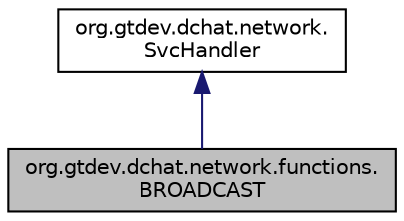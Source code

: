 digraph "org.gtdev.dchat.network.functions.BROADCAST"
{
  edge [fontname="Helvetica",fontsize="10",labelfontname="Helvetica",labelfontsize="10"];
  node [fontname="Helvetica",fontsize="10",shape=record];
  Node0 [label="org.gtdev.dchat.network.functions.\lBROADCAST",height=0.2,width=0.4,color="black", fillcolor="grey75", style="filled", fontcolor="black"];
  Node1 -> Node0 [dir="back",color="midnightblue",fontsize="10",style="solid",fontname="Helvetica"];
  Node1 [label="org.gtdev.dchat.network.\lSvcHandler",height=0.2,width=0.4,color="black", fillcolor="white", style="filled",URL="$interfaceorg_1_1gtdev_1_1dchat_1_1network_1_1SvcHandler.html"];
}
